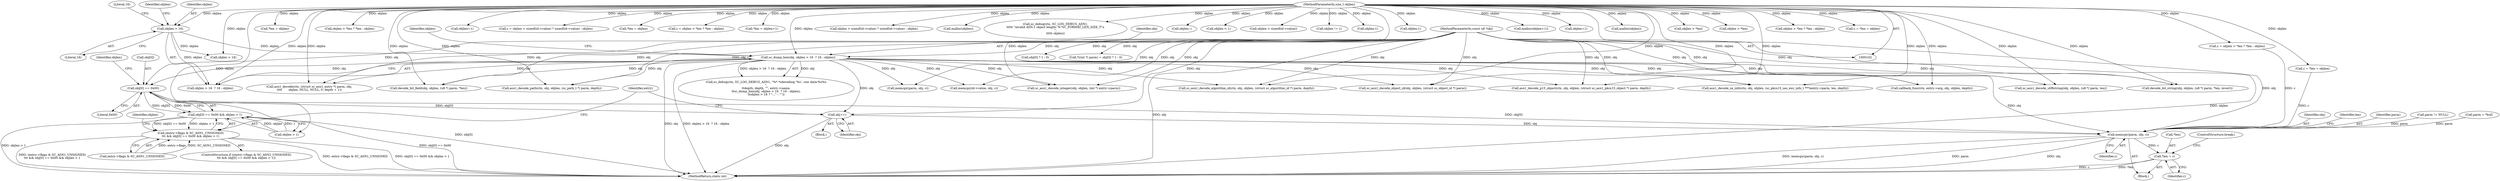 digraph "0_OpenSC_a3fc7693f3a035a8a7921cffb98432944bb42740@pointer" {
"1000379" [label="(Call,obj[0] == 0x00)"];
"1000141" [label="(Call,sc_dump_hex(obj, objlen > 16  ? 16 : objlen))"];
"1000105" [label="(MethodParameterIn,const u8 *obj)"];
"1000144" [label="(Call,objlen > 16)"];
"1000106" [label="(MethodParameterIn,size_t objlen)"];
"1000378" [label="(Call,obj[0] == 0x00 && objlen > 1)"];
"1000372" [label="(Call,(entry->flags & SC_ASN1_UNSIGNED)\n\t\t\t && obj[0] == 0x00 && objlen > 1)"];
"1000390" [label="(Call,obj++)"];
"1000441" [label="(Call,memcpy(parm, obj, c))"];
"1000445" [label="(Call,*len = c)"];
"1000150" [label="(Call,objlen > 16)"];
"1000422" [label="(Call,*len = objlen)"];
"1000365" [label="(Block,)"];
"1000351" [label="(Call,decode_bit_field(obj, objlen, (u8 *) parm, *len))"];
"1000614" [label="(Call,asn1_decode_path(ctx, obj, objlen, (sc_path_t *) parm, depth))"];
"1000372" [label="(Call,(entry->flags & SC_ASN1_UNSIGNED)\n\t\t\t && obj[0] == 0x00 && objlen > 1)"];
"1000389" [label="(Identifier,objlen)"];
"1000433" [label="(Call,objlen > *len ? *len : objlen)"];
"1000141" [label="(Call,sc_dump_hex(obj, objlen > 16  ? 16 : objlen))"];
"1000151" [label="(Identifier,objlen)"];
"1000730" [label="(Call,callback_func(ctx, entry->arg, obj, objlen, depth))"];
"1000147" [label="(Literal,16)"];
"1000146" [label="(Literal,16)"];
"1000167" [label="(Call,asn1_decode(ctx, (struct sc_asn1_entry *) parm, obj,\n\t\t\t\t       objlen, NULL, NULL, 0, depth + 1))"];
"1000577" [label="(Call,objlen+1)"];
"1000638" [label="(Call,c = objlen > sizeof(id->value) ? sizeof(id->value) : objlen)"];
"1000491" [label="(Call,*len = objlen)"];
"1000652" [label="(Call,memcpy(id->value, obj, c))"];
"1000500" [label="(Call,c = objlen > *len ? *len : objlen)"];
"1000387" [label="(Block,)"];
"1000443" [label="(Identifier,obj)"];
"1000574" [label="(Call,*len = objlen+1)"];
"1000449" [label="(ControlStructure,break;)"];
"1000208" [label="(Call,obj[0] ? 1 : 0)"];
"1000447" [label="(Identifier,len)"];
"1000446" [label="(Call,*len)"];
"1000224" [label="(Call,sc_asn1_decode_integer(obj, objlen, (int *) entry->parm))"];
"1000691" [label="(Call,sc_asn1_decode_algorithm_id(ctx, obj, objlen, (struct sc_algorithm_id *) parm, depth))"];
"1000383" [label="(Literal,0x00)"];
"1000373" [label="(Call,entry->flags & SC_ASN1_UNSIGNED)"];
"1000640" [label="(Call,objlen > sizeof(id->value) ? sizeof(id->value) : objlen)"];
"1000442" [label="(Identifier,parm)"];
"1000380" [label="(Call,obj[0])"];
"1000408" [label="(Call,malloc(objlen))"];
"1000362" [label="(Call,parm != NULL)"];
"1000448" [label="(Identifier,c)"];
"1000194" [label="(Call,sc_debug(ctx, SC_LOG_DEBUG_ASN1,\n\t\t\t\t\t \"invalid ASN.1 object length: %\"SC_FORMAT_LEN_SIZE_T\"u\n\",\n\t\t\t\t\t objlen))"];
"1000510" [label="(Call,memcpy(parm, obj, c))"];
"1000105" [label="(MethodParameterIn,const u8 *obj)"];
"1000388" [label="(Call,objlen--)"];
"1000431" [label="(Call,c = objlen > *len ? *len : objlen)"];
"1000441" [label="(Call,memcpy(parm, obj, c))"];
"1000272" [label="(Call,objlen < 1)"];
"1000641" [label="(Call,objlen > sizeof(id->value))"];
"1000395" [label="(Identifier,entry)"];
"1000190" [label="(Call,objlen != 1)"];
"1000313" [label="(Call,objlen-1)"];
"1000143" [label="(Call,objlen > 16  ? 16 : objlen)"];
"1000371" [label="(ControlStructure,if ((entry->flags & SC_ASN1_UNSIGNED)\n\t\t\t && obj[0] == 0x00 && objlen > 1))"];
"1000390" [label="(Call,obj++)"];
"1000391" [label="(Identifier,obj)"];
"1000131" [label="(Call,sc_debug(ctx, SC_LOG_DEBUG_ASN1, \"%*.*sdecoding '%s', raw data:%s%s\n\",\n\t\tdepth, depth, \"\", entry->name,\n\t\tsc_dump_hex(obj, objlen > 16  ? 16 : objlen),\n\t\tobjlen > 16 ? \"...\" : \"\"))"];
"1000526" [label="(Call,sc_asn1_decode_object_id(obj, objlen, (struct sc_object_id *) parm))"];
"1000297" [label="(Call,objlen-1)"];
"1000673" [label="(Call,asn1_decode_p15_object(ctx, obj, objlen, (struct sc_asn1_pkcs15_object *) parm, depth))"];
"1000560" [label="(Call,malloc(objlen+1))"];
"1000561" [label="(Call,objlen+1)"];
"1000444" [label="(Identifier,c)"];
"1000709" [label="(Call,asn1_decode_se_info(ctx, obj, objlen, (sc_pkcs15_sec_env_info_t ***)entry->parm, len, depth))"];
"1000379" [label="(Call,obj[0] == 0x00)"];
"1000378" [label="(Call,obj[0] == 0x00 && objlen > 1)"];
"1000477" [label="(Call,malloc(objlen))"];
"1000384" [label="(Call,objlen > 1)"];
"1000586" [label="(Call,sc_asn1_decode_utf8string(obj, objlen, (u8 *) parm, len))"];
"1000148" [label="(Identifier,objlen)"];
"1000503" [label="(Call,objlen > *len)"];
"1000106" [label="(MethodParameterIn,size_t objlen)"];
"1000426" [label="(Call,parm = *buf)"];
"1000434" [label="(Call,objlen > *len)"];
"1000385" [label="(Identifier,objlen)"];
"1000322" [label="(Call,decode_bit_string(obj, objlen, (u8 *) parm, *len, invert))"];
"1000445" [label="(Call,*len = c)"];
"1000145" [label="(Identifier,objlen)"];
"1000420" [label="(Call,c = *len = objlen)"];
"1000142" [label="(Identifier,obj)"];
"1000203" [label="(Call,*((int *) parm) = obj[0] ? 1 : 0)"];
"1000502" [label="(Call,objlen > *len ? *len : objlen)"];
"1000770" [label="(MethodReturn,static int)"];
"1000144" [label="(Call,objlen > 16)"];
"1000489" [label="(Call,c = *len = objlen)"];
"1000379" -> "1000378"  [label="AST: "];
"1000379" -> "1000383"  [label="CFG: "];
"1000380" -> "1000379"  [label="AST: "];
"1000383" -> "1000379"  [label="AST: "];
"1000385" -> "1000379"  [label="CFG: "];
"1000378" -> "1000379"  [label="CFG: "];
"1000379" -> "1000770"  [label="DDG: obj[0]"];
"1000379" -> "1000378"  [label="DDG: obj[0]"];
"1000379" -> "1000378"  [label="DDG: 0x00"];
"1000141" -> "1000379"  [label="DDG: obj"];
"1000105" -> "1000379"  [label="DDG: obj"];
"1000379" -> "1000390"  [label="DDG: obj[0]"];
"1000379" -> "1000441"  [label="DDG: obj[0]"];
"1000141" -> "1000131"  [label="AST: "];
"1000141" -> "1000143"  [label="CFG: "];
"1000142" -> "1000141"  [label="AST: "];
"1000143" -> "1000141"  [label="AST: "];
"1000151" -> "1000141"  [label="CFG: "];
"1000141" -> "1000770"  [label="DDG: obj"];
"1000141" -> "1000770"  [label="DDG: objlen > 16  ? 16 : objlen"];
"1000141" -> "1000131"  [label="DDG: obj"];
"1000141" -> "1000131"  [label="DDG: objlen > 16  ? 16 : objlen"];
"1000105" -> "1000141"  [label="DDG: obj"];
"1000144" -> "1000141"  [label="DDG: objlen"];
"1000106" -> "1000141"  [label="DDG: objlen"];
"1000141" -> "1000167"  [label="DDG: obj"];
"1000141" -> "1000224"  [label="DDG: obj"];
"1000141" -> "1000322"  [label="DDG: obj"];
"1000141" -> "1000351"  [label="DDG: obj"];
"1000141" -> "1000390"  [label="DDG: obj"];
"1000141" -> "1000441"  [label="DDG: obj"];
"1000141" -> "1000510"  [label="DDG: obj"];
"1000141" -> "1000526"  [label="DDG: obj"];
"1000141" -> "1000586"  [label="DDG: obj"];
"1000141" -> "1000614"  [label="DDG: obj"];
"1000141" -> "1000652"  [label="DDG: obj"];
"1000141" -> "1000673"  [label="DDG: obj"];
"1000141" -> "1000691"  [label="DDG: obj"];
"1000141" -> "1000709"  [label="DDG: obj"];
"1000141" -> "1000730"  [label="DDG: obj"];
"1000105" -> "1000102"  [label="AST: "];
"1000105" -> "1000770"  [label="DDG: obj"];
"1000105" -> "1000167"  [label="DDG: obj"];
"1000105" -> "1000203"  [label="DDG: obj"];
"1000105" -> "1000208"  [label="DDG: obj"];
"1000105" -> "1000224"  [label="DDG: obj"];
"1000105" -> "1000322"  [label="DDG: obj"];
"1000105" -> "1000351"  [label="DDG: obj"];
"1000105" -> "1000390"  [label="DDG: obj"];
"1000105" -> "1000441"  [label="DDG: obj"];
"1000105" -> "1000510"  [label="DDG: obj"];
"1000105" -> "1000526"  [label="DDG: obj"];
"1000105" -> "1000586"  [label="DDG: obj"];
"1000105" -> "1000614"  [label="DDG: obj"];
"1000105" -> "1000652"  [label="DDG: obj"];
"1000105" -> "1000673"  [label="DDG: obj"];
"1000105" -> "1000691"  [label="DDG: obj"];
"1000105" -> "1000709"  [label="DDG: obj"];
"1000105" -> "1000730"  [label="DDG: obj"];
"1000144" -> "1000143"  [label="AST: "];
"1000144" -> "1000146"  [label="CFG: "];
"1000145" -> "1000144"  [label="AST: "];
"1000146" -> "1000144"  [label="AST: "];
"1000147" -> "1000144"  [label="CFG: "];
"1000148" -> "1000144"  [label="CFG: "];
"1000106" -> "1000144"  [label="DDG: objlen"];
"1000144" -> "1000143"  [label="DDG: objlen"];
"1000144" -> "1000150"  [label="DDG: objlen"];
"1000106" -> "1000102"  [label="AST: "];
"1000106" -> "1000770"  [label="DDG: objlen"];
"1000106" -> "1000143"  [label="DDG: objlen"];
"1000106" -> "1000150"  [label="DDG: objlen"];
"1000106" -> "1000167"  [label="DDG: objlen"];
"1000106" -> "1000190"  [label="DDG: objlen"];
"1000106" -> "1000194"  [label="DDG: objlen"];
"1000106" -> "1000224"  [label="DDG: objlen"];
"1000106" -> "1000272"  [label="DDG: objlen"];
"1000106" -> "1000297"  [label="DDG: objlen"];
"1000106" -> "1000313"  [label="DDG: objlen"];
"1000106" -> "1000322"  [label="DDG: objlen"];
"1000106" -> "1000351"  [label="DDG: objlen"];
"1000106" -> "1000384"  [label="DDG: objlen"];
"1000106" -> "1000388"  [label="DDG: objlen"];
"1000106" -> "1000408"  [label="DDG: objlen"];
"1000106" -> "1000420"  [label="DDG: objlen"];
"1000106" -> "1000422"  [label="DDG: objlen"];
"1000106" -> "1000431"  [label="DDG: objlen"];
"1000106" -> "1000434"  [label="DDG: objlen"];
"1000106" -> "1000433"  [label="DDG: objlen"];
"1000106" -> "1000477"  [label="DDG: objlen"];
"1000106" -> "1000489"  [label="DDG: objlen"];
"1000106" -> "1000491"  [label="DDG: objlen"];
"1000106" -> "1000500"  [label="DDG: objlen"];
"1000106" -> "1000503"  [label="DDG: objlen"];
"1000106" -> "1000502"  [label="DDG: objlen"];
"1000106" -> "1000526"  [label="DDG: objlen"];
"1000106" -> "1000560"  [label="DDG: objlen"];
"1000106" -> "1000561"  [label="DDG: objlen"];
"1000106" -> "1000574"  [label="DDG: objlen"];
"1000106" -> "1000577"  [label="DDG: objlen"];
"1000106" -> "1000586"  [label="DDG: objlen"];
"1000106" -> "1000614"  [label="DDG: objlen"];
"1000106" -> "1000638"  [label="DDG: objlen"];
"1000106" -> "1000641"  [label="DDG: objlen"];
"1000106" -> "1000640"  [label="DDG: objlen"];
"1000106" -> "1000673"  [label="DDG: objlen"];
"1000106" -> "1000691"  [label="DDG: objlen"];
"1000106" -> "1000709"  [label="DDG: objlen"];
"1000106" -> "1000730"  [label="DDG: objlen"];
"1000378" -> "1000372"  [label="AST: "];
"1000378" -> "1000384"  [label="CFG: "];
"1000384" -> "1000378"  [label="AST: "];
"1000372" -> "1000378"  [label="CFG: "];
"1000378" -> "1000770"  [label="DDG: objlen > 1"];
"1000378" -> "1000770"  [label="DDG: obj[0] == 0x00"];
"1000378" -> "1000372"  [label="DDG: obj[0] == 0x00"];
"1000378" -> "1000372"  [label="DDG: objlen > 1"];
"1000384" -> "1000378"  [label="DDG: objlen"];
"1000384" -> "1000378"  [label="DDG: 1"];
"1000372" -> "1000371"  [label="AST: "];
"1000372" -> "1000373"  [label="CFG: "];
"1000373" -> "1000372"  [label="AST: "];
"1000389" -> "1000372"  [label="CFG: "];
"1000395" -> "1000372"  [label="CFG: "];
"1000372" -> "1000770"  [label="DDG: entry->flags & SC_ASN1_UNSIGNED"];
"1000372" -> "1000770"  [label="DDG: obj[0] == 0x00 && objlen > 1"];
"1000372" -> "1000770"  [label="DDG: (entry->flags & SC_ASN1_UNSIGNED)\n\t\t\t && obj[0] == 0x00 && objlen > 1"];
"1000373" -> "1000372"  [label="DDG: entry->flags"];
"1000373" -> "1000372"  [label="DDG: SC_ASN1_UNSIGNED"];
"1000390" -> "1000387"  [label="AST: "];
"1000390" -> "1000391"  [label="CFG: "];
"1000391" -> "1000390"  [label="AST: "];
"1000395" -> "1000390"  [label="CFG: "];
"1000390" -> "1000770"  [label="DDG: obj"];
"1000390" -> "1000441"  [label="DDG: obj"];
"1000441" -> "1000365"  [label="AST: "];
"1000441" -> "1000444"  [label="CFG: "];
"1000442" -> "1000441"  [label="AST: "];
"1000443" -> "1000441"  [label="AST: "];
"1000444" -> "1000441"  [label="AST: "];
"1000447" -> "1000441"  [label="CFG: "];
"1000441" -> "1000770"  [label="DDG: parm"];
"1000441" -> "1000770"  [label="DDG: obj"];
"1000441" -> "1000770"  [label="DDG: memcpy(parm, obj, c)"];
"1000426" -> "1000441"  [label="DDG: parm"];
"1000362" -> "1000441"  [label="DDG: parm"];
"1000431" -> "1000441"  [label="DDG: c"];
"1000420" -> "1000441"  [label="DDG: c"];
"1000441" -> "1000445"  [label="DDG: c"];
"1000445" -> "1000365"  [label="AST: "];
"1000445" -> "1000448"  [label="CFG: "];
"1000446" -> "1000445"  [label="AST: "];
"1000448" -> "1000445"  [label="AST: "];
"1000449" -> "1000445"  [label="CFG: "];
"1000445" -> "1000770"  [label="DDG: *len"];
"1000445" -> "1000770"  [label="DDG: c"];
}
